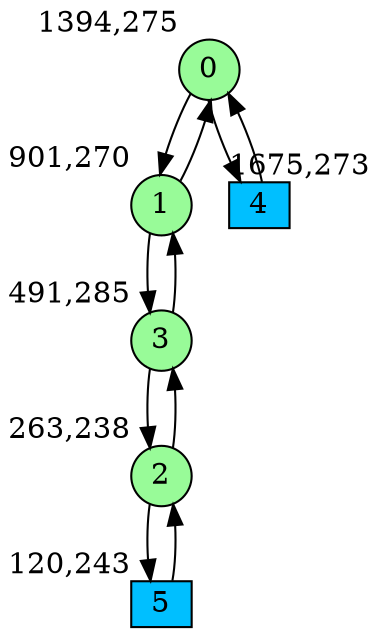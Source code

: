 digraph G {
graph [bgcolor=white]
node [shape=circle, style = filled, fillcolor=white,fixedsize=true, width=0.4, height=0.3 ]
0[xlabel="1394,275", pos = "19.9063,0.15625!", fillcolor=palegreen ];
1[xlabel="901,270", pos = "12.2031,0.234375!", fillcolor=palegreen ];
2[xlabel="263,238", pos = "2.23438,0.734375!", fillcolor=palegreen ];
3[xlabel="491,285", pos = "5.79688,0!", fillcolor=palegreen ];
4[xlabel="1675,273", pos = "24.2969,0.1875!", fillcolor=deepskyblue, shape=box ];
5[xlabel="120,243", pos = "0,0.65625!", fillcolor=deepskyblue, shape=box ];
0->1 ;
0->4 ;
1->0 ;
1->3 ;
2->3 ;
2->5 ;
3->1 ;
3->2 ;
4->0 ;
5->2 ;
}
